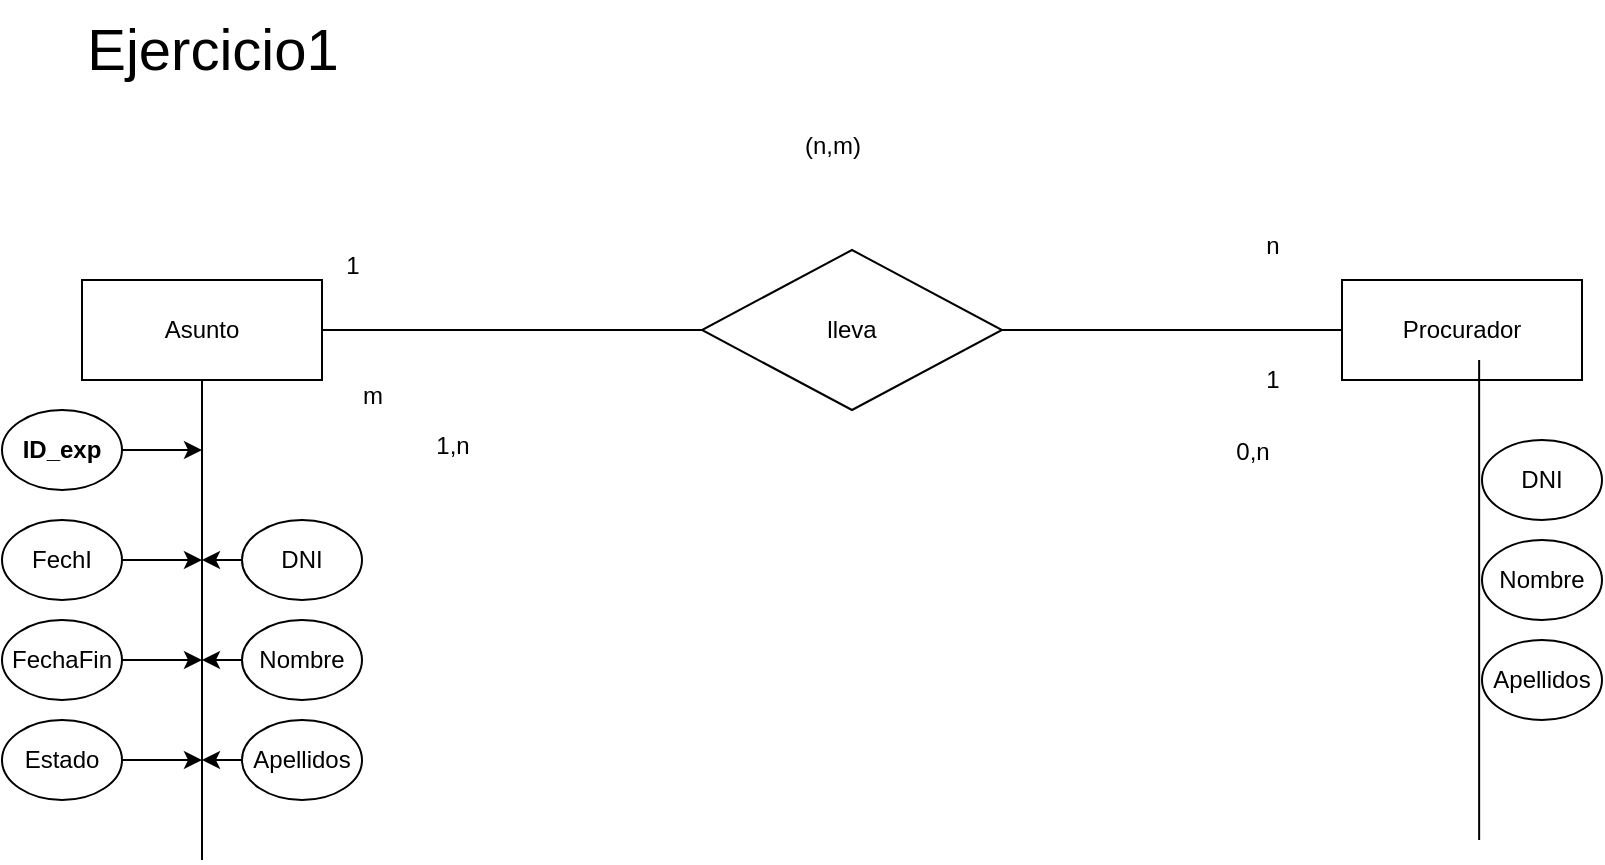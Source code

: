 <mxfile version="24.2.8" type="github">
  <diagram name="Page-1" id="wwm_jiluzmY_cTOXd-la">
    <mxGraphModel dx="1123" dy="656" grid="1" gridSize="10" guides="1" tooltips="1" connect="1" arrows="1" fold="1" page="1" pageScale="1" pageWidth="850" pageHeight="1100" math="0" shadow="0">
      <root>
        <mxCell id="0" />
        <mxCell id="1" parent="0" />
        <mxCell id="TuoZHAbiJL77ypIdJXH1-1" value="&lt;font style=&quot;font-size: 29px;&quot;&gt;Ejercicio1&lt;/font&gt;" style="text;html=1;align=center;verticalAlign=middle;resizable=0;points=[];autosize=1;strokeColor=none;fillColor=none;" vertex="1" parent="1">
          <mxGeometry x="55" y="230" width="150" height="50" as="geometry" />
        </mxCell>
        <mxCell id="TuoZHAbiJL77ypIdJXH1-34" style="edgeStyle=orthogonalEdgeStyle;rounded=0;orthogonalLoop=1;jettySize=auto;html=1;entryX=0;entryY=0.5;entryDx=0;entryDy=0;endArrow=none;endFill=0;" edge="1" parent="1" source="TuoZHAbiJL77ypIdJXH1-3" target="TuoZHAbiJL77ypIdJXH1-5">
          <mxGeometry relative="1" as="geometry" />
        </mxCell>
        <mxCell id="TuoZHAbiJL77ypIdJXH1-3" value="Asunto" style="rounded=0;whiteSpace=wrap;html=1;" vertex="1" parent="1">
          <mxGeometry x="65" y="370" width="120" height="50" as="geometry" />
        </mxCell>
        <mxCell id="TuoZHAbiJL77ypIdJXH1-4" value="Procurador" style="rounded=0;whiteSpace=wrap;html=1;" vertex="1" parent="1">
          <mxGeometry x="695" y="370" width="120" height="50" as="geometry" />
        </mxCell>
        <mxCell id="TuoZHAbiJL77ypIdJXH1-35" style="edgeStyle=orthogonalEdgeStyle;rounded=0;orthogonalLoop=1;jettySize=auto;html=1;endArrow=none;endFill=0;" edge="1" parent="1" source="TuoZHAbiJL77ypIdJXH1-5" target="TuoZHAbiJL77ypIdJXH1-4">
          <mxGeometry relative="1" as="geometry" />
        </mxCell>
        <mxCell id="TuoZHAbiJL77ypIdJXH1-5" value="lleva" style="rhombus;whiteSpace=wrap;html=1;" vertex="1" parent="1">
          <mxGeometry x="375" y="355" width="150" height="80" as="geometry" />
        </mxCell>
        <mxCell id="TuoZHAbiJL77ypIdJXH1-10" value="" style="endArrow=none;html=1;rounded=0;entryX=0.5;entryY=1;entryDx=0;entryDy=0;" edge="1" parent="1" target="TuoZHAbiJL77ypIdJXH1-3">
          <mxGeometry width="50" height="50" relative="1" as="geometry">
            <mxPoint x="125" y="660" as="sourcePoint" />
            <mxPoint x="285" y="480" as="targetPoint" />
          </mxGeometry>
        </mxCell>
        <mxCell id="TuoZHAbiJL77ypIdJXH1-12" style="edgeStyle=orthogonalEdgeStyle;rounded=0;orthogonalLoop=1;jettySize=auto;html=1;" edge="1" parent="1" source="TuoZHAbiJL77ypIdJXH1-11">
          <mxGeometry relative="1" as="geometry">
            <mxPoint x="125" y="455" as="targetPoint" />
          </mxGeometry>
        </mxCell>
        <mxCell id="TuoZHAbiJL77ypIdJXH1-11" value="&lt;b&gt;ID_exp&lt;/b&gt;" style="ellipse;whiteSpace=wrap;html=1;" vertex="1" parent="1">
          <mxGeometry x="25" y="435" width="60" height="40" as="geometry" />
        </mxCell>
        <mxCell id="TuoZHAbiJL77ypIdJXH1-20" style="edgeStyle=orthogonalEdgeStyle;rounded=0;orthogonalLoop=1;jettySize=auto;html=1;" edge="1" parent="1" source="TuoZHAbiJL77ypIdJXH1-14">
          <mxGeometry relative="1" as="geometry">
            <mxPoint x="125" y="510" as="targetPoint" />
          </mxGeometry>
        </mxCell>
        <mxCell id="TuoZHAbiJL77ypIdJXH1-14" value="FechI" style="ellipse;whiteSpace=wrap;html=1;" vertex="1" parent="1">
          <mxGeometry x="25" y="490" width="60" height="40" as="geometry" />
        </mxCell>
        <mxCell id="TuoZHAbiJL77ypIdJXH1-21" style="edgeStyle=orthogonalEdgeStyle;rounded=0;orthogonalLoop=1;jettySize=auto;html=1;" edge="1" parent="1" source="TuoZHAbiJL77ypIdJXH1-15">
          <mxGeometry relative="1" as="geometry">
            <mxPoint x="125" y="560" as="targetPoint" />
          </mxGeometry>
        </mxCell>
        <mxCell id="TuoZHAbiJL77ypIdJXH1-15" value="FechaFin" style="ellipse;whiteSpace=wrap;html=1;" vertex="1" parent="1">
          <mxGeometry x="25" y="540" width="60" height="40" as="geometry" />
        </mxCell>
        <mxCell id="TuoZHAbiJL77ypIdJXH1-29" style="edgeStyle=orthogonalEdgeStyle;rounded=0;orthogonalLoop=1;jettySize=auto;html=1;" edge="1" parent="1" source="TuoZHAbiJL77ypIdJXH1-16">
          <mxGeometry relative="1" as="geometry">
            <mxPoint x="125" y="610" as="targetPoint" />
          </mxGeometry>
        </mxCell>
        <mxCell id="TuoZHAbiJL77ypIdJXH1-16" value="Estado" style="ellipse;whiteSpace=wrap;html=1;" vertex="1" parent="1">
          <mxGeometry x="25" y="590" width="60" height="40" as="geometry" />
        </mxCell>
        <mxCell id="TuoZHAbiJL77ypIdJXH1-26" style="edgeStyle=orthogonalEdgeStyle;rounded=0;orthogonalLoop=1;jettySize=auto;html=1;" edge="1" parent="1" source="TuoZHAbiJL77ypIdJXH1-17">
          <mxGeometry relative="1" as="geometry">
            <mxPoint x="125" y="510" as="targetPoint" />
          </mxGeometry>
        </mxCell>
        <mxCell id="TuoZHAbiJL77ypIdJXH1-17" value="DNI" style="ellipse;whiteSpace=wrap;html=1;" vertex="1" parent="1">
          <mxGeometry x="145" y="490" width="60" height="40" as="geometry" />
        </mxCell>
        <mxCell id="TuoZHAbiJL77ypIdJXH1-27" style="edgeStyle=orthogonalEdgeStyle;rounded=0;orthogonalLoop=1;jettySize=auto;html=1;" edge="1" parent="1" source="TuoZHAbiJL77ypIdJXH1-18">
          <mxGeometry relative="1" as="geometry">
            <mxPoint x="125" y="560" as="targetPoint" />
          </mxGeometry>
        </mxCell>
        <mxCell id="TuoZHAbiJL77ypIdJXH1-18" value="Nombre" style="ellipse;whiteSpace=wrap;html=1;" vertex="1" parent="1">
          <mxGeometry x="145" y="540" width="60" height="40" as="geometry" />
        </mxCell>
        <mxCell id="TuoZHAbiJL77ypIdJXH1-28" style="edgeStyle=orthogonalEdgeStyle;rounded=0;orthogonalLoop=1;jettySize=auto;html=1;" edge="1" parent="1" source="TuoZHAbiJL77ypIdJXH1-19">
          <mxGeometry relative="1" as="geometry">
            <mxPoint x="125" y="610" as="targetPoint" />
          </mxGeometry>
        </mxCell>
        <mxCell id="TuoZHAbiJL77ypIdJXH1-19" value="Apellidos" style="ellipse;whiteSpace=wrap;html=1;" vertex="1" parent="1">
          <mxGeometry x="145" y="590" width="60" height="40" as="geometry" />
        </mxCell>
        <mxCell id="TuoZHAbiJL77ypIdJXH1-30" value="DNI" style="ellipse;whiteSpace=wrap;html=1;" vertex="1" parent="1">
          <mxGeometry x="765" y="450" width="60" height="40" as="geometry" />
        </mxCell>
        <mxCell id="TuoZHAbiJL77ypIdJXH1-31" value="Nombre" style="ellipse;whiteSpace=wrap;html=1;" vertex="1" parent="1">
          <mxGeometry x="765" y="500" width="60" height="40" as="geometry" />
        </mxCell>
        <mxCell id="TuoZHAbiJL77ypIdJXH1-32" value="Apellidos" style="ellipse;whiteSpace=wrap;html=1;" vertex="1" parent="1">
          <mxGeometry x="765" y="550" width="60" height="40" as="geometry" />
        </mxCell>
        <mxCell id="TuoZHAbiJL77ypIdJXH1-33" value="" style="endArrow=none;html=1;rounded=0;entryX=0.5;entryY=1;entryDx=0;entryDy=0;" edge="1" parent="1">
          <mxGeometry width="50" height="50" relative="1" as="geometry">
            <mxPoint x="763.57" y="650" as="sourcePoint" />
            <mxPoint x="763.57" y="410" as="targetPoint" />
          </mxGeometry>
        </mxCell>
        <mxCell id="TuoZHAbiJL77ypIdJXH1-36" value="1" style="text;html=1;align=center;verticalAlign=middle;resizable=0;points=[];autosize=1;strokeColor=none;fillColor=none;" vertex="1" parent="1">
          <mxGeometry x="185" y="348" width="30" height="30" as="geometry" />
        </mxCell>
        <mxCell id="TuoZHAbiJL77ypIdJXH1-37" value="n" style="text;html=1;align=center;verticalAlign=middle;resizable=0;points=[];autosize=1;strokeColor=none;fillColor=none;" vertex="1" parent="1">
          <mxGeometry x="645" y="338" width="30" height="30" as="geometry" />
        </mxCell>
        <mxCell id="TuoZHAbiJL77ypIdJXH1-38" value="1" style="text;html=1;align=center;verticalAlign=middle;resizable=0;points=[];autosize=1;strokeColor=none;fillColor=none;" vertex="1" parent="1">
          <mxGeometry x="645" y="405" width="30" height="30" as="geometry" />
        </mxCell>
        <mxCell id="TuoZHAbiJL77ypIdJXH1-39" value="m&lt;div&gt;&lt;br&gt;&lt;/div&gt;" style="text;html=1;align=center;verticalAlign=middle;resizable=0;points=[];autosize=1;strokeColor=none;fillColor=none;" vertex="1" parent="1">
          <mxGeometry x="195" y="415" width="30" height="40" as="geometry" />
        </mxCell>
        <mxCell id="TuoZHAbiJL77ypIdJXH1-40" value="(n,m)" style="text;html=1;align=center;verticalAlign=middle;resizable=0;points=[];autosize=1;strokeColor=none;fillColor=none;" vertex="1" parent="1">
          <mxGeometry x="415" y="288" width="50" height="30" as="geometry" />
        </mxCell>
        <mxCell id="TuoZHAbiJL77ypIdJXH1-41" value="1,n" style="text;html=1;align=center;verticalAlign=middle;resizable=0;points=[];autosize=1;strokeColor=none;fillColor=none;" vertex="1" parent="1">
          <mxGeometry x="230" y="438" width="40" height="30" as="geometry" />
        </mxCell>
        <mxCell id="TuoZHAbiJL77ypIdJXH1-42" value="0,n&lt;div&gt;&lt;br&gt;&lt;/div&gt;" style="text;html=1;align=center;verticalAlign=middle;resizable=0;points=[];autosize=1;strokeColor=none;fillColor=none;" vertex="1" parent="1">
          <mxGeometry x="630" y="443" width="40" height="40" as="geometry" />
        </mxCell>
      </root>
    </mxGraphModel>
  </diagram>
</mxfile>
